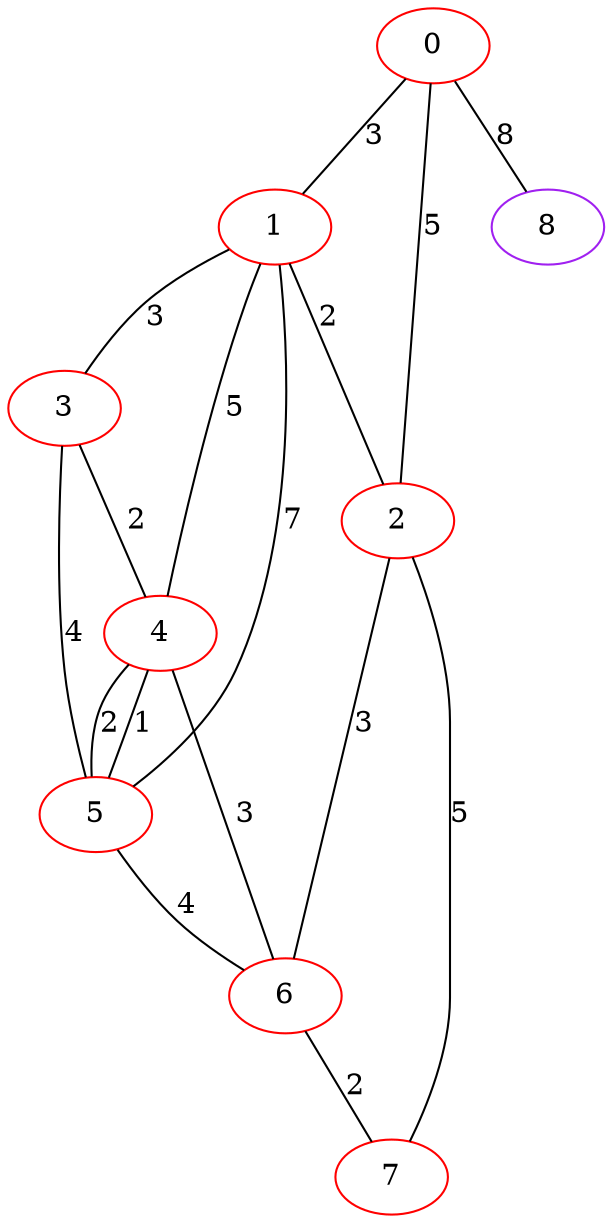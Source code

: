 graph "" {
0 [color=red, weight=1];
1 [color=red, weight=1];
2 [color=red, weight=1];
3 [color=red, weight=1];
4 [color=red, weight=1];
5 [color=red, weight=1];
6 [color=red, weight=1];
7 [color=red, weight=1];
8 [color=purple, weight=4];
0 -- 8  [key=0, label=8];
0 -- 1  [key=0, label=3];
0 -- 2  [key=0, label=5];
1 -- 2  [key=0, label=2];
1 -- 3  [key=0, label=3];
1 -- 4  [key=0, label=5];
1 -- 5  [key=0, label=7];
2 -- 6  [key=0, label=3];
2 -- 7  [key=0, label=5];
3 -- 4  [key=0, label=2];
3 -- 5  [key=0, label=4];
4 -- 5  [key=0, label=1];
4 -- 5  [key=1, label=2];
4 -- 6  [key=0, label=3];
5 -- 6  [key=0, label=4];
6 -- 7  [key=0, label=2];
}
